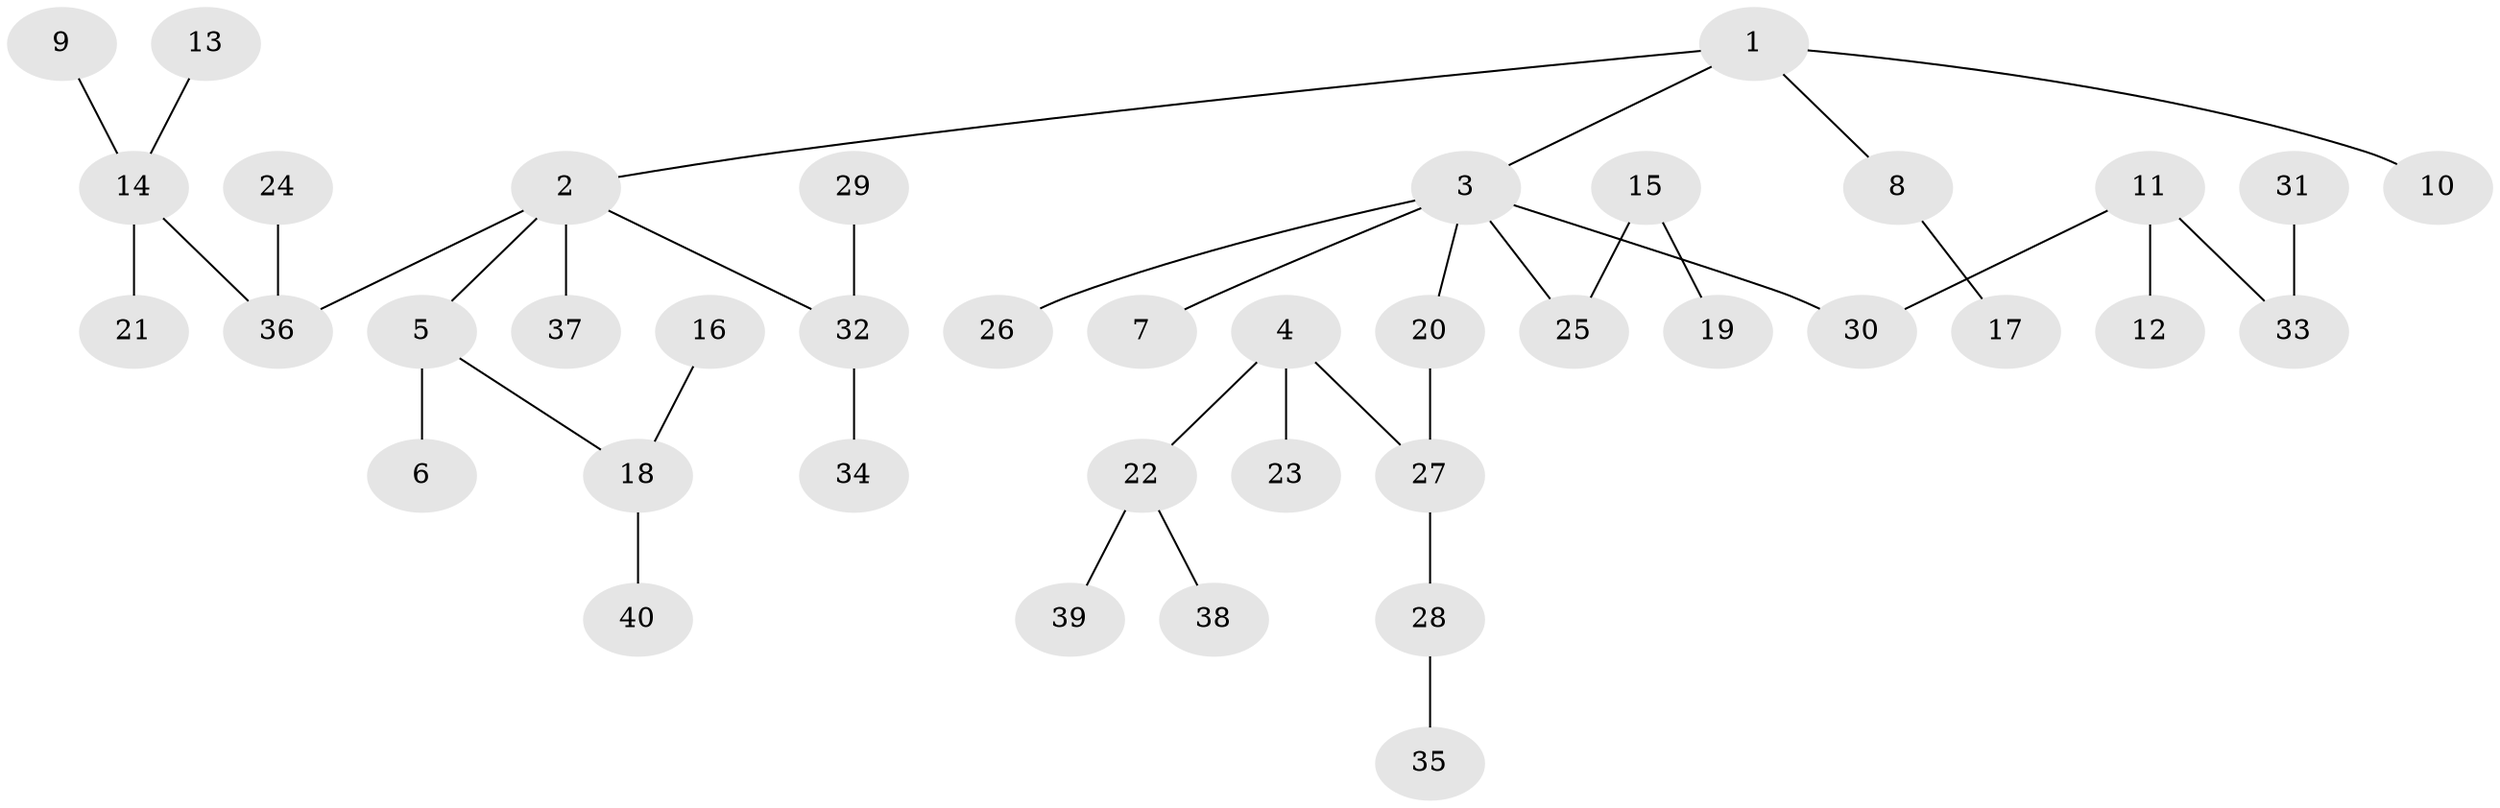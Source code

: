 // original degree distribution, {5: 0.012658227848101266, 4: 0.12658227848101267, 2: 0.24050632911392406, 3: 0.1518987341772152, 1: 0.46835443037974683}
// Generated by graph-tools (version 1.1) at 2025/50/03/09/25 03:50:22]
// undirected, 40 vertices, 39 edges
graph export_dot {
graph [start="1"]
  node [color=gray90,style=filled];
  1;
  2;
  3;
  4;
  5;
  6;
  7;
  8;
  9;
  10;
  11;
  12;
  13;
  14;
  15;
  16;
  17;
  18;
  19;
  20;
  21;
  22;
  23;
  24;
  25;
  26;
  27;
  28;
  29;
  30;
  31;
  32;
  33;
  34;
  35;
  36;
  37;
  38;
  39;
  40;
  1 -- 2 [weight=1.0];
  1 -- 3 [weight=1.0];
  1 -- 8 [weight=1.0];
  1 -- 10 [weight=1.0];
  2 -- 5 [weight=1.0];
  2 -- 32 [weight=1.0];
  2 -- 36 [weight=1.0];
  2 -- 37 [weight=1.0];
  3 -- 7 [weight=1.0];
  3 -- 20 [weight=1.0];
  3 -- 25 [weight=1.0];
  3 -- 26 [weight=1.0];
  3 -- 30 [weight=1.0];
  4 -- 22 [weight=1.0];
  4 -- 23 [weight=1.0];
  4 -- 27 [weight=1.0];
  5 -- 6 [weight=1.0];
  5 -- 18 [weight=1.0];
  8 -- 17 [weight=1.0];
  9 -- 14 [weight=1.0];
  11 -- 12 [weight=1.0];
  11 -- 30 [weight=1.0];
  11 -- 33 [weight=1.0];
  13 -- 14 [weight=1.0];
  14 -- 21 [weight=1.0];
  14 -- 36 [weight=1.0];
  15 -- 19 [weight=1.0];
  15 -- 25 [weight=1.0];
  16 -- 18 [weight=1.0];
  18 -- 40 [weight=1.0];
  20 -- 27 [weight=1.0];
  22 -- 38 [weight=1.0];
  22 -- 39 [weight=1.0];
  24 -- 36 [weight=1.0];
  27 -- 28 [weight=1.0];
  28 -- 35 [weight=1.0];
  29 -- 32 [weight=1.0];
  31 -- 33 [weight=1.0];
  32 -- 34 [weight=1.0];
}

